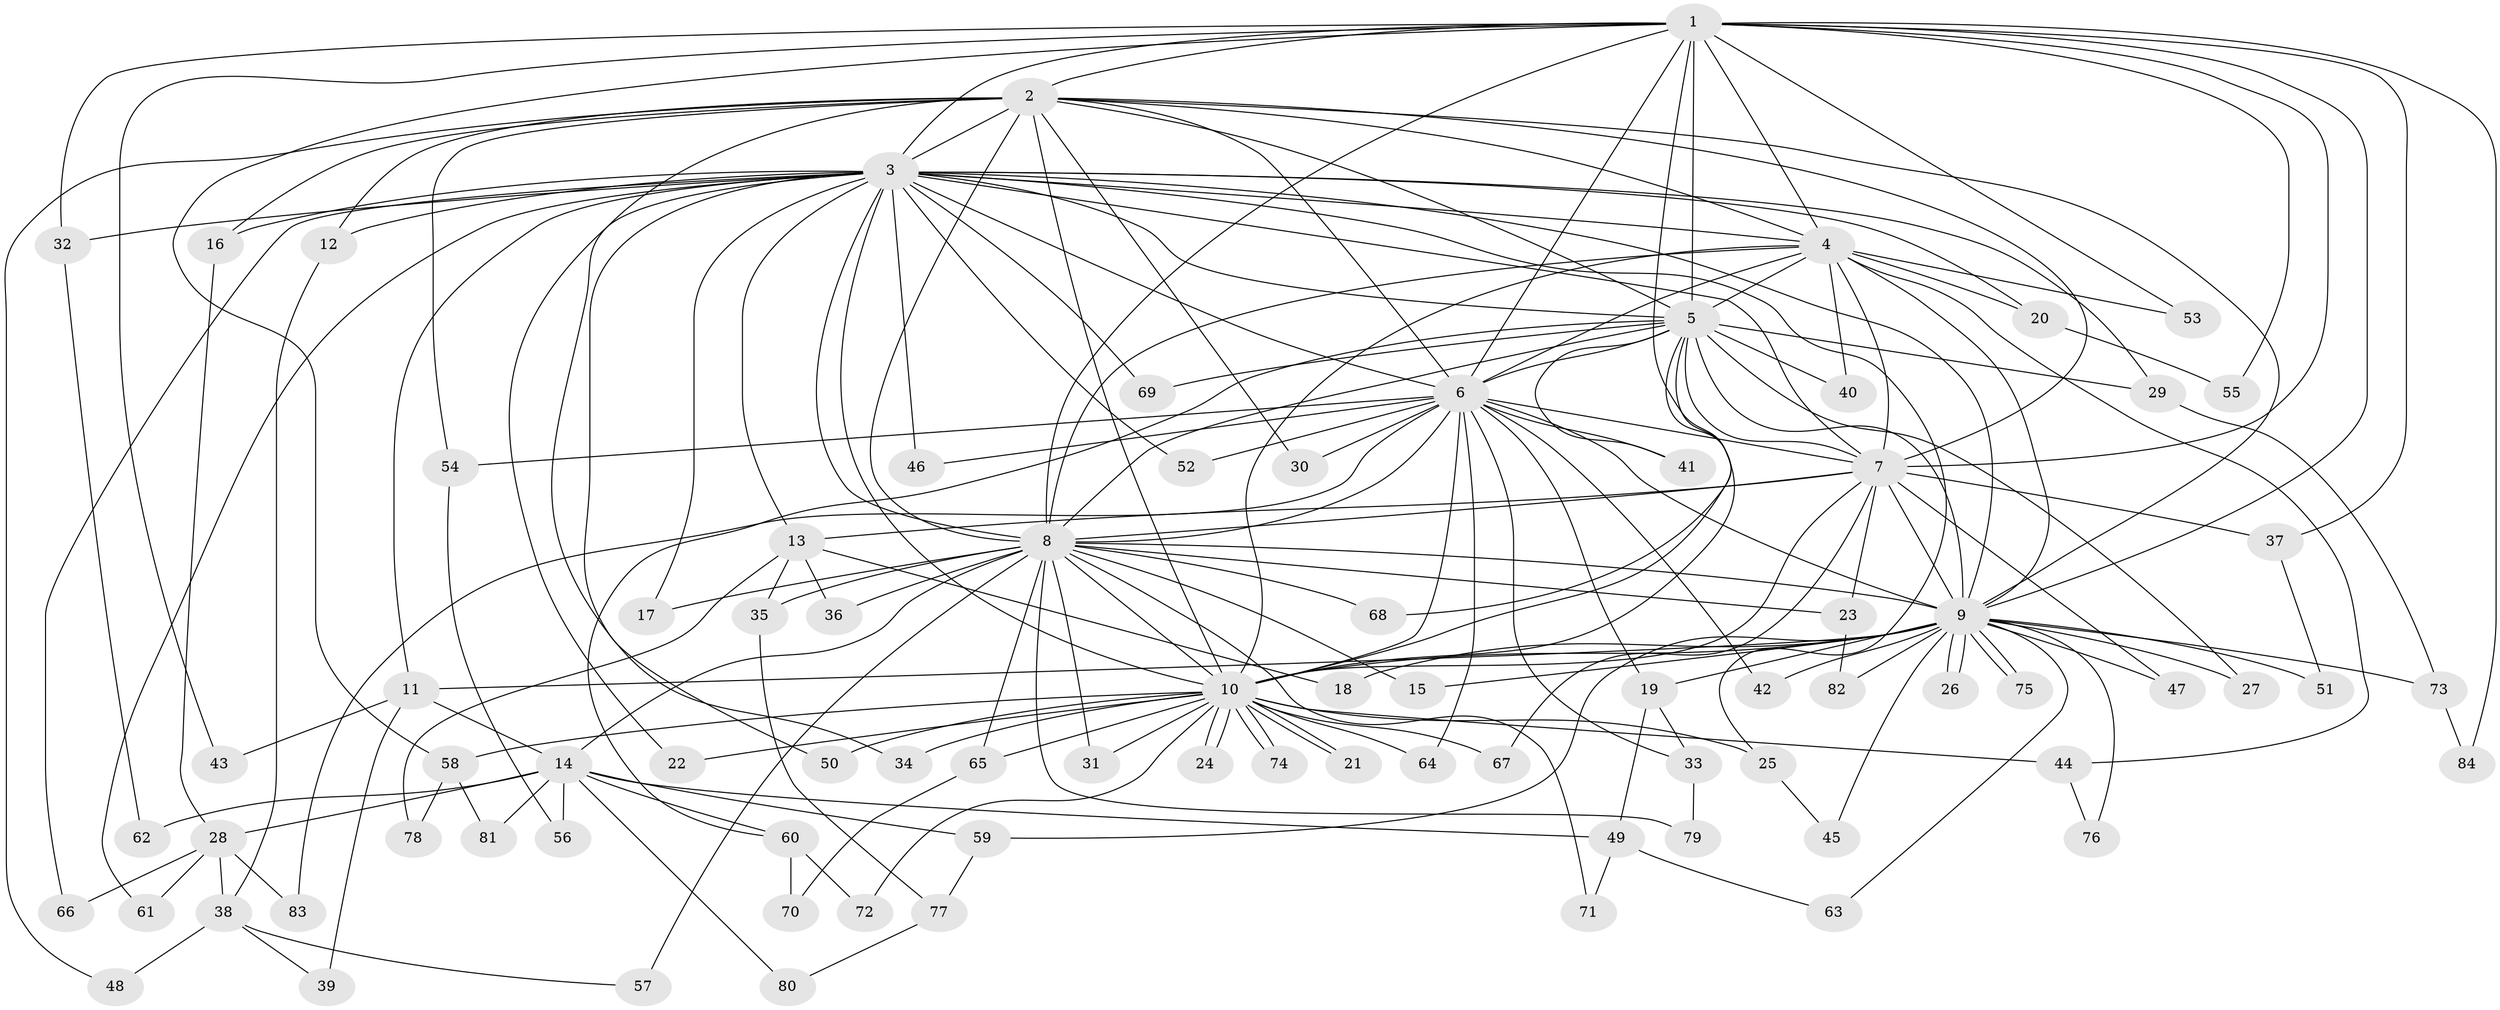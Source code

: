 // coarse degree distribution, {8: 0.030303030303030304, 13: 0.030303030303030304, 22: 0.030303030303030304, 9: 0.030303030303030304, 14: 0.030303030303030304, 19: 0.030303030303030304, 5: 0.06060606060606061, 7: 0.030303030303030304, 2: 0.3333333333333333, 3: 0.12121212121212122, 4: 0.15151515151515152, 1: 0.12121212121212122}
// Generated by graph-tools (version 1.1) at 2025/17/03/04/25 18:17:25]
// undirected, 84 vertices, 193 edges
graph export_dot {
graph [start="1"]
  node [color=gray90,style=filled];
  1;
  2;
  3;
  4;
  5;
  6;
  7;
  8;
  9;
  10;
  11;
  12;
  13;
  14;
  15;
  16;
  17;
  18;
  19;
  20;
  21;
  22;
  23;
  24;
  25;
  26;
  27;
  28;
  29;
  30;
  31;
  32;
  33;
  34;
  35;
  36;
  37;
  38;
  39;
  40;
  41;
  42;
  43;
  44;
  45;
  46;
  47;
  48;
  49;
  50;
  51;
  52;
  53;
  54;
  55;
  56;
  57;
  58;
  59;
  60;
  61;
  62;
  63;
  64;
  65;
  66;
  67;
  68;
  69;
  70;
  71;
  72;
  73;
  74;
  75;
  76;
  77;
  78;
  79;
  80;
  81;
  82;
  83;
  84;
  1 -- 2;
  1 -- 3;
  1 -- 4;
  1 -- 5;
  1 -- 6;
  1 -- 7;
  1 -- 8;
  1 -- 9;
  1 -- 10;
  1 -- 32;
  1 -- 37;
  1 -- 43;
  1 -- 53;
  1 -- 55;
  1 -- 58;
  1 -- 84;
  2 -- 3;
  2 -- 4;
  2 -- 5;
  2 -- 6;
  2 -- 7;
  2 -- 8;
  2 -- 9;
  2 -- 10;
  2 -- 12;
  2 -- 16;
  2 -- 30;
  2 -- 34;
  2 -- 48;
  2 -- 54;
  3 -- 4;
  3 -- 5;
  3 -- 6;
  3 -- 7;
  3 -- 8;
  3 -- 9;
  3 -- 10;
  3 -- 11;
  3 -- 12;
  3 -- 13;
  3 -- 16;
  3 -- 17;
  3 -- 20;
  3 -- 22;
  3 -- 25;
  3 -- 29;
  3 -- 32;
  3 -- 46;
  3 -- 50;
  3 -- 52;
  3 -- 61;
  3 -- 66;
  3 -- 69;
  4 -- 5;
  4 -- 6;
  4 -- 7;
  4 -- 8;
  4 -- 9;
  4 -- 10;
  4 -- 20;
  4 -- 40;
  4 -- 44;
  4 -- 53;
  5 -- 6;
  5 -- 7;
  5 -- 8;
  5 -- 9;
  5 -- 10;
  5 -- 27;
  5 -- 29;
  5 -- 40;
  5 -- 41;
  5 -- 60;
  5 -- 68;
  5 -- 69;
  6 -- 7;
  6 -- 8;
  6 -- 9;
  6 -- 10;
  6 -- 19;
  6 -- 30;
  6 -- 33;
  6 -- 41;
  6 -- 42;
  6 -- 46;
  6 -- 52;
  6 -- 54;
  6 -- 64;
  6 -- 83;
  7 -- 8;
  7 -- 9;
  7 -- 10;
  7 -- 13;
  7 -- 23;
  7 -- 37;
  7 -- 47;
  7 -- 67;
  8 -- 9;
  8 -- 10;
  8 -- 14;
  8 -- 15;
  8 -- 17;
  8 -- 23;
  8 -- 31;
  8 -- 35;
  8 -- 36;
  8 -- 57;
  8 -- 65;
  8 -- 68;
  8 -- 71;
  8 -- 79;
  9 -- 10;
  9 -- 11;
  9 -- 15;
  9 -- 18;
  9 -- 19;
  9 -- 26;
  9 -- 26;
  9 -- 27;
  9 -- 42;
  9 -- 45;
  9 -- 47;
  9 -- 51;
  9 -- 59;
  9 -- 63;
  9 -- 73;
  9 -- 75;
  9 -- 75;
  9 -- 76;
  9 -- 82;
  10 -- 21;
  10 -- 21;
  10 -- 22;
  10 -- 24;
  10 -- 24;
  10 -- 25;
  10 -- 31;
  10 -- 34;
  10 -- 44;
  10 -- 50;
  10 -- 58;
  10 -- 64;
  10 -- 65;
  10 -- 67;
  10 -- 72;
  10 -- 74;
  10 -- 74;
  11 -- 14;
  11 -- 39;
  11 -- 43;
  12 -- 38;
  13 -- 18;
  13 -- 35;
  13 -- 36;
  13 -- 78;
  14 -- 28;
  14 -- 49;
  14 -- 56;
  14 -- 59;
  14 -- 60;
  14 -- 62;
  14 -- 80;
  14 -- 81;
  16 -- 28;
  19 -- 33;
  19 -- 49;
  20 -- 55;
  23 -- 82;
  25 -- 45;
  28 -- 38;
  28 -- 61;
  28 -- 66;
  28 -- 83;
  29 -- 73;
  32 -- 62;
  33 -- 79;
  35 -- 77;
  37 -- 51;
  38 -- 39;
  38 -- 48;
  38 -- 57;
  44 -- 76;
  49 -- 63;
  49 -- 71;
  54 -- 56;
  58 -- 78;
  58 -- 81;
  59 -- 77;
  60 -- 70;
  60 -- 72;
  65 -- 70;
  73 -- 84;
  77 -- 80;
}
